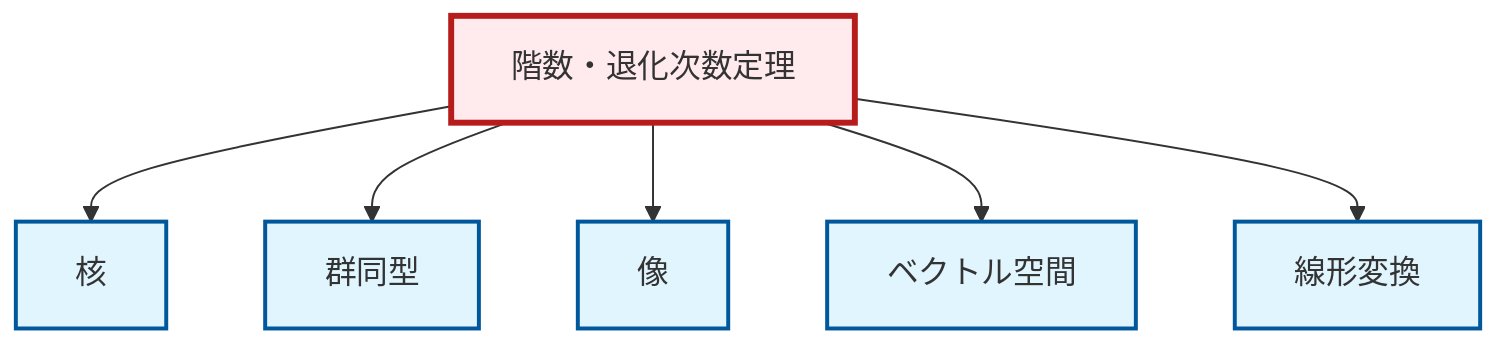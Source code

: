graph TD
    classDef definition fill:#e1f5fe,stroke:#01579b,stroke-width:2px
    classDef theorem fill:#f3e5f5,stroke:#4a148c,stroke-width:2px
    classDef axiom fill:#fff3e0,stroke:#e65100,stroke-width:2px
    classDef example fill:#e8f5e9,stroke:#1b5e20,stroke-width:2px
    classDef current fill:#ffebee,stroke:#b71c1c,stroke-width:3px
    def-kernel["核"]:::definition
    def-image["像"]:::definition
    def-isomorphism["群同型"]:::definition
    def-vector-space["ベクトル空間"]:::definition
    def-linear-transformation["線形変換"]:::definition
    thm-rank-nullity["階数・退化次数定理"]:::theorem
    thm-rank-nullity --> def-kernel
    thm-rank-nullity --> def-isomorphism
    thm-rank-nullity --> def-image
    thm-rank-nullity --> def-vector-space
    thm-rank-nullity --> def-linear-transformation
    class thm-rank-nullity current